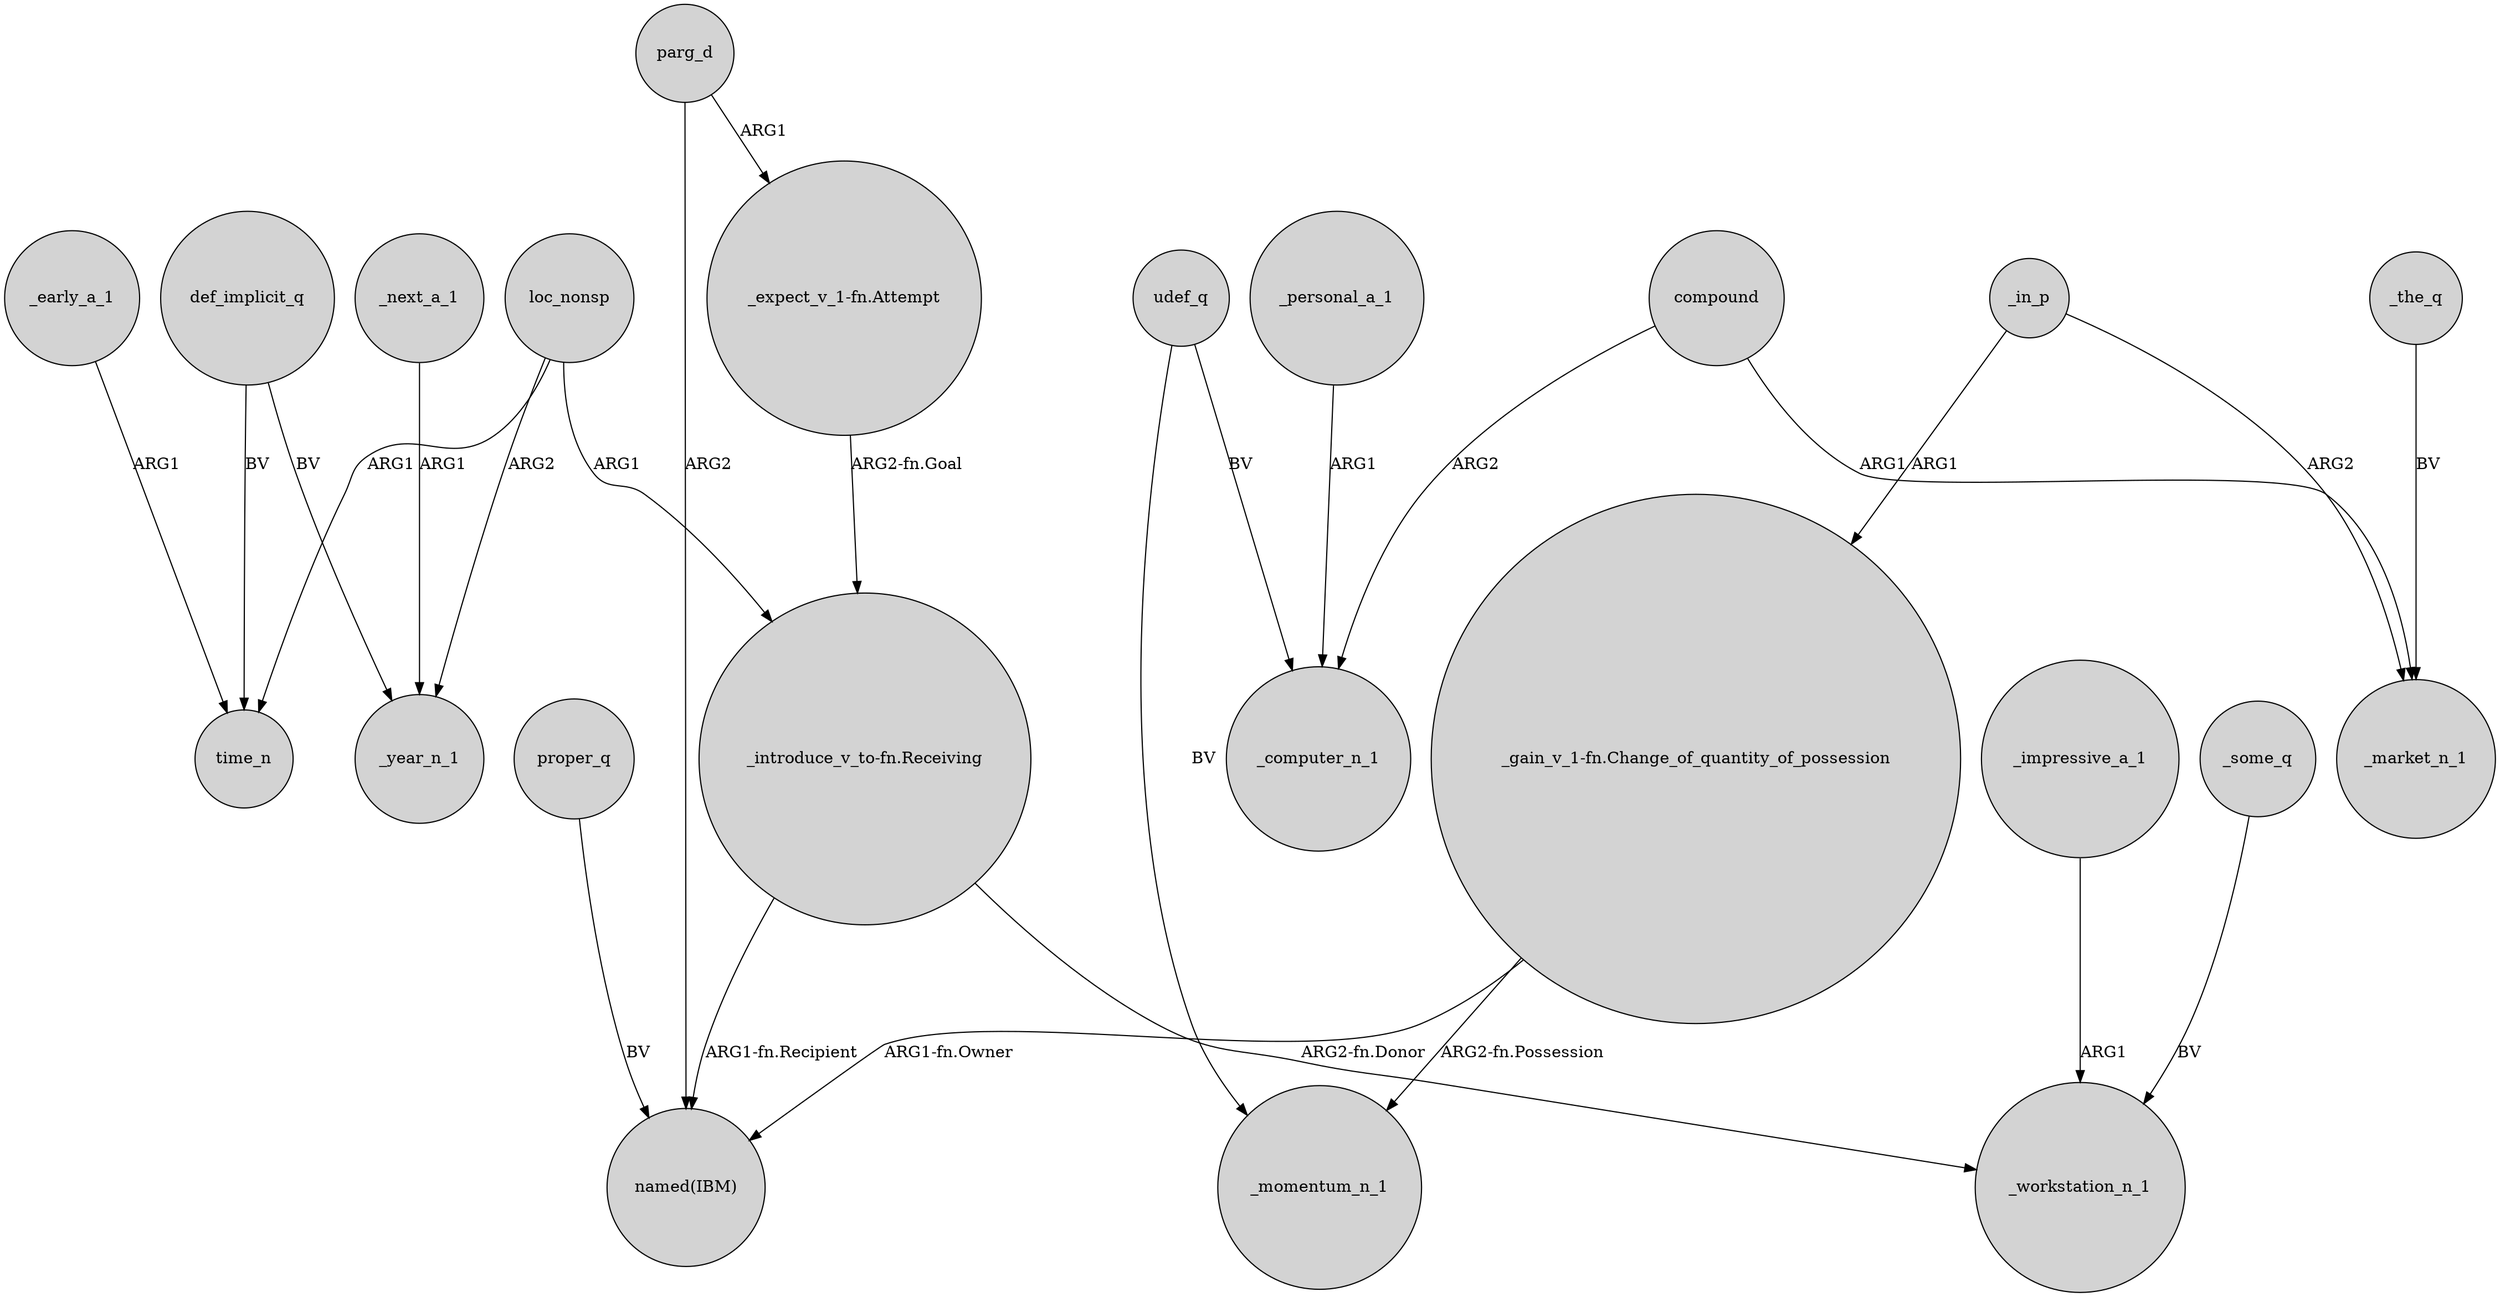 digraph {
	node [shape=circle style=filled]
	_early_a_1 -> time_n [label=ARG1]
	"_gain_v_1-fn.Change_of_quantity_of_possession" -> _momentum_n_1 [label="ARG2-fn.Possession"]
	"_introduce_v_to-fn.Receiving" -> "named(IBM)" [label="ARG1-fn.Recipient"]
	"_introduce_v_to-fn.Receiving" -> _workstation_n_1 [label="ARG2-fn.Donor"]
	loc_nonsp -> "_introduce_v_to-fn.Receiving" [label=ARG1]
	def_implicit_q -> _year_n_1 [label=BV]
	"_gain_v_1-fn.Change_of_quantity_of_possession" -> "named(IBM)" [label="ARG1-fn.Owner"]
	compound -> _computer_n_1 [label=ARG2]
	proper_q -> "named(IBM)" [label=BV]
	"_expect_v_1-fn.Attempt" -> "_introduce_v_to-fn.Receiving" [label="ARG2-fn.Goal"]
	loc_nonsp -> _year_n_1 [label=ARG2]
	_the_q -> _market_n_1 [label=BV]
	_in_p -> _market_n_1 [label=ARG2]
	_impressive_a_1 -> _workstation_n_1 [label=ARG1]
	parg_d -> "named(IBM)" [label=ARG2]
	udef_q -> _computer_n_1 [label=BV]
	_personal_a_1 -> _computer_n_1 [label=ARG1]
	loc_nonsp -> time_n [label=ARG1]
	udef_q -> _momentum_n_1 [label=BV]
	_some_q -> _workstation_n_1 [label=BV]
	_in_p -> "_gain_v_1-fn.Change_of_quantity_of_possession" [label=ARG1]
	_next_a_1 -> _year_n_1 [label=ARG1]
	compound -> _market_n_1 [label=ARG1]
	def_implicit_q -> time_n [label=BV]
	parg_d -> "_expect_v_1-fn.Attempt" [label=ARG1]
}
